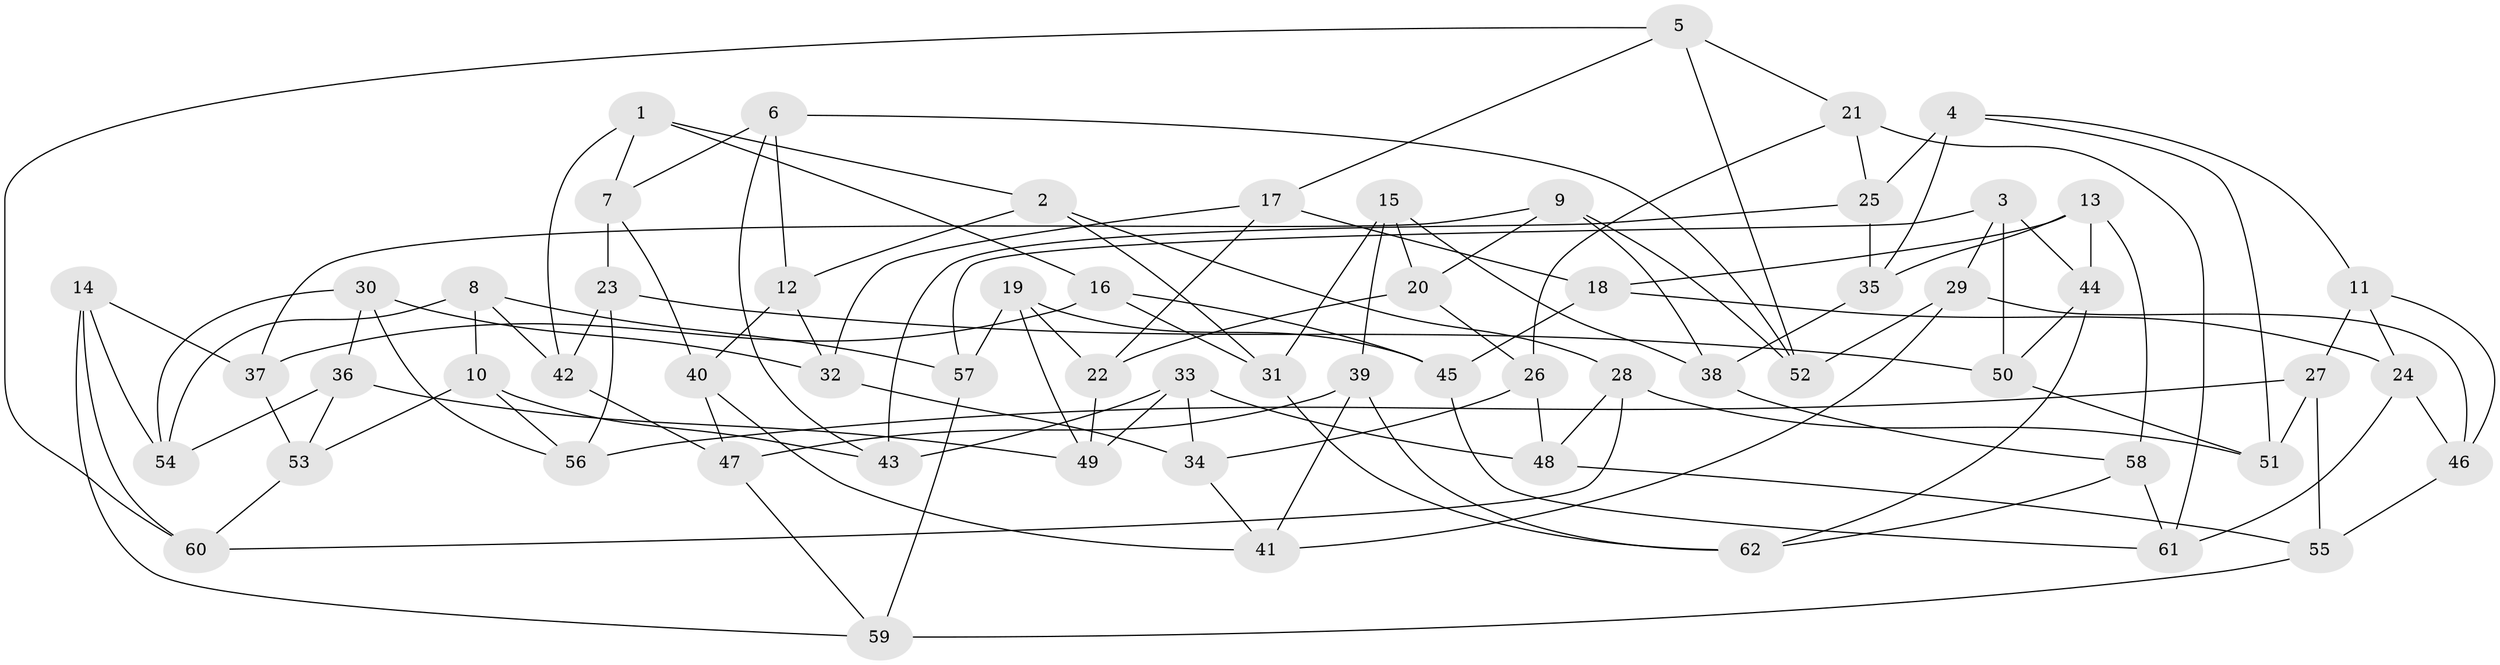 // coarse degree distribution, {6: 0.4864864864864865, 5: 0.1891891891891892, 4: 0.2972972972972973, 3: 0.02702702702702703}
// Generated by graph-tools (version 1.1) at 2025/52/02/27/25 19:52:31]
// undirected, 62 vertices, 124 edges
graph export_dot {
graph [start="1"]
  node [color=gray90,style=filled];
  1;
  2;
  3;
  4;
  5;
  6;
  7;
  8;
  9;
  10;
  11;
  12;
  13;
  14;
  15;
  16;
  17;
  18;
  19;
  20;
  21;
  22;
  23;
  24;
  25;
  26;
  27;
  28;
  29;
  30;
  31;
  32;
  33;
  34;
  35;
  36;
  37;
  38;
  39;
  40;
  41;
  42;
  43;
  44;
  45;
  46;
  47;
  48;
  49;
  50;
  51;
  52;
  53;
  54;
  55;
  56;
  57;
  58;
  59;
  60;
  61;
  62;
  1 -- 42;
  1 -- 2;
  1 -- 16;
  1 -- 7;
  2 -- 28;
  2 -- 12;
  2 -- 31;
  3 -- 44;
  3 -- 50;
  3 -- 57;
  3 -- 29;
  4 -- 51;
  4 -- 35;
  4 -- 25;
  4 -- 11;
  5 -- 21;
  5 -- 60;
  5 -- 52;
  5 -- 17;
  6 -- 52;
  6 -- 43;
  6 -- 12;
  6 -- 7;
  7 -- 40;
  7 -- 23;
  8 -- 54;
  8 -- 57;
  8 -- 10;
  8 -- 42;
  9 -- 52;
  9 -- 20;
  9 -- 37;
  9 -- 38;
  10 -- 56;
  10 -- 53;
  10 -- 43;
  11 -- 27;
  11 -- 24;
  11 -- 46;
  12 -- 40;
  12 -- 32;
  13 -- 18;
  13 -- 35;
  13 -- 58;
  13 -- 44;
  14 -- 54;
  14 -- 37;
  14 -- 59;
  14 -- 60;
  15 -- 38;
  15 -- 20;
  15 -- 31;
  15 -- 39;
  16 -- 37;
  16 -- 45;
  16 -- 31;
  17 -- 18;
  17 -- 32;
  17 -- 22;
  18 -- 45;
  18 -- 24;
  19 -- 57;
  19 -- 49;
  19 -- 45;
  19 -- 22;
  20 -- 22;
  20 -- 26;
  21 -- 25;
  21 -- 26;
  21 -- 61;
  22 -- 49;
  23 -- 56;
  23 -- 50;
  23 -- 42;
  24 -- 61;
  24 -- 46;
  25 -- 35;
  25 -- 43;
  26 -- 48;
  26 -- 34;
  27 -- 51;
  27 -- 55;
  27 -- 56;
  28 -- 48;
  28 -- 51;
  28 -- 60;
  29 -- 46;
  29 -- 52;
  29 -- 41;
  30 -- 32;
  30 -- 54;
  30 -- 36;
  30 -- 56;
  31 -- 62;
  32 -- 34;
  33 -- 34;
  33 -- 48;
  33 -- 43;
  33 -- 49;
  34 -- 41;
  35 -- 38;
  36 -- 53;
  36 -- 49;
  36 -- 54;
  37 -- 53;
  38 -- 58;
  39 -- 47;
  39 -- 62;
  39 -- 41;
  40 -- 41;
  40 -- 47;
  42 -- 47;
  44 -- 50;
  44 -- 62;
  45 -- 61;
  46 -- 55;
  47 -- 59;
  48 -- 55;
  50 -- 51;
  53 -- 60;
  55 -- 59;
  57 -- 59;
  58 -- 61;
  58 -- 62;
}
